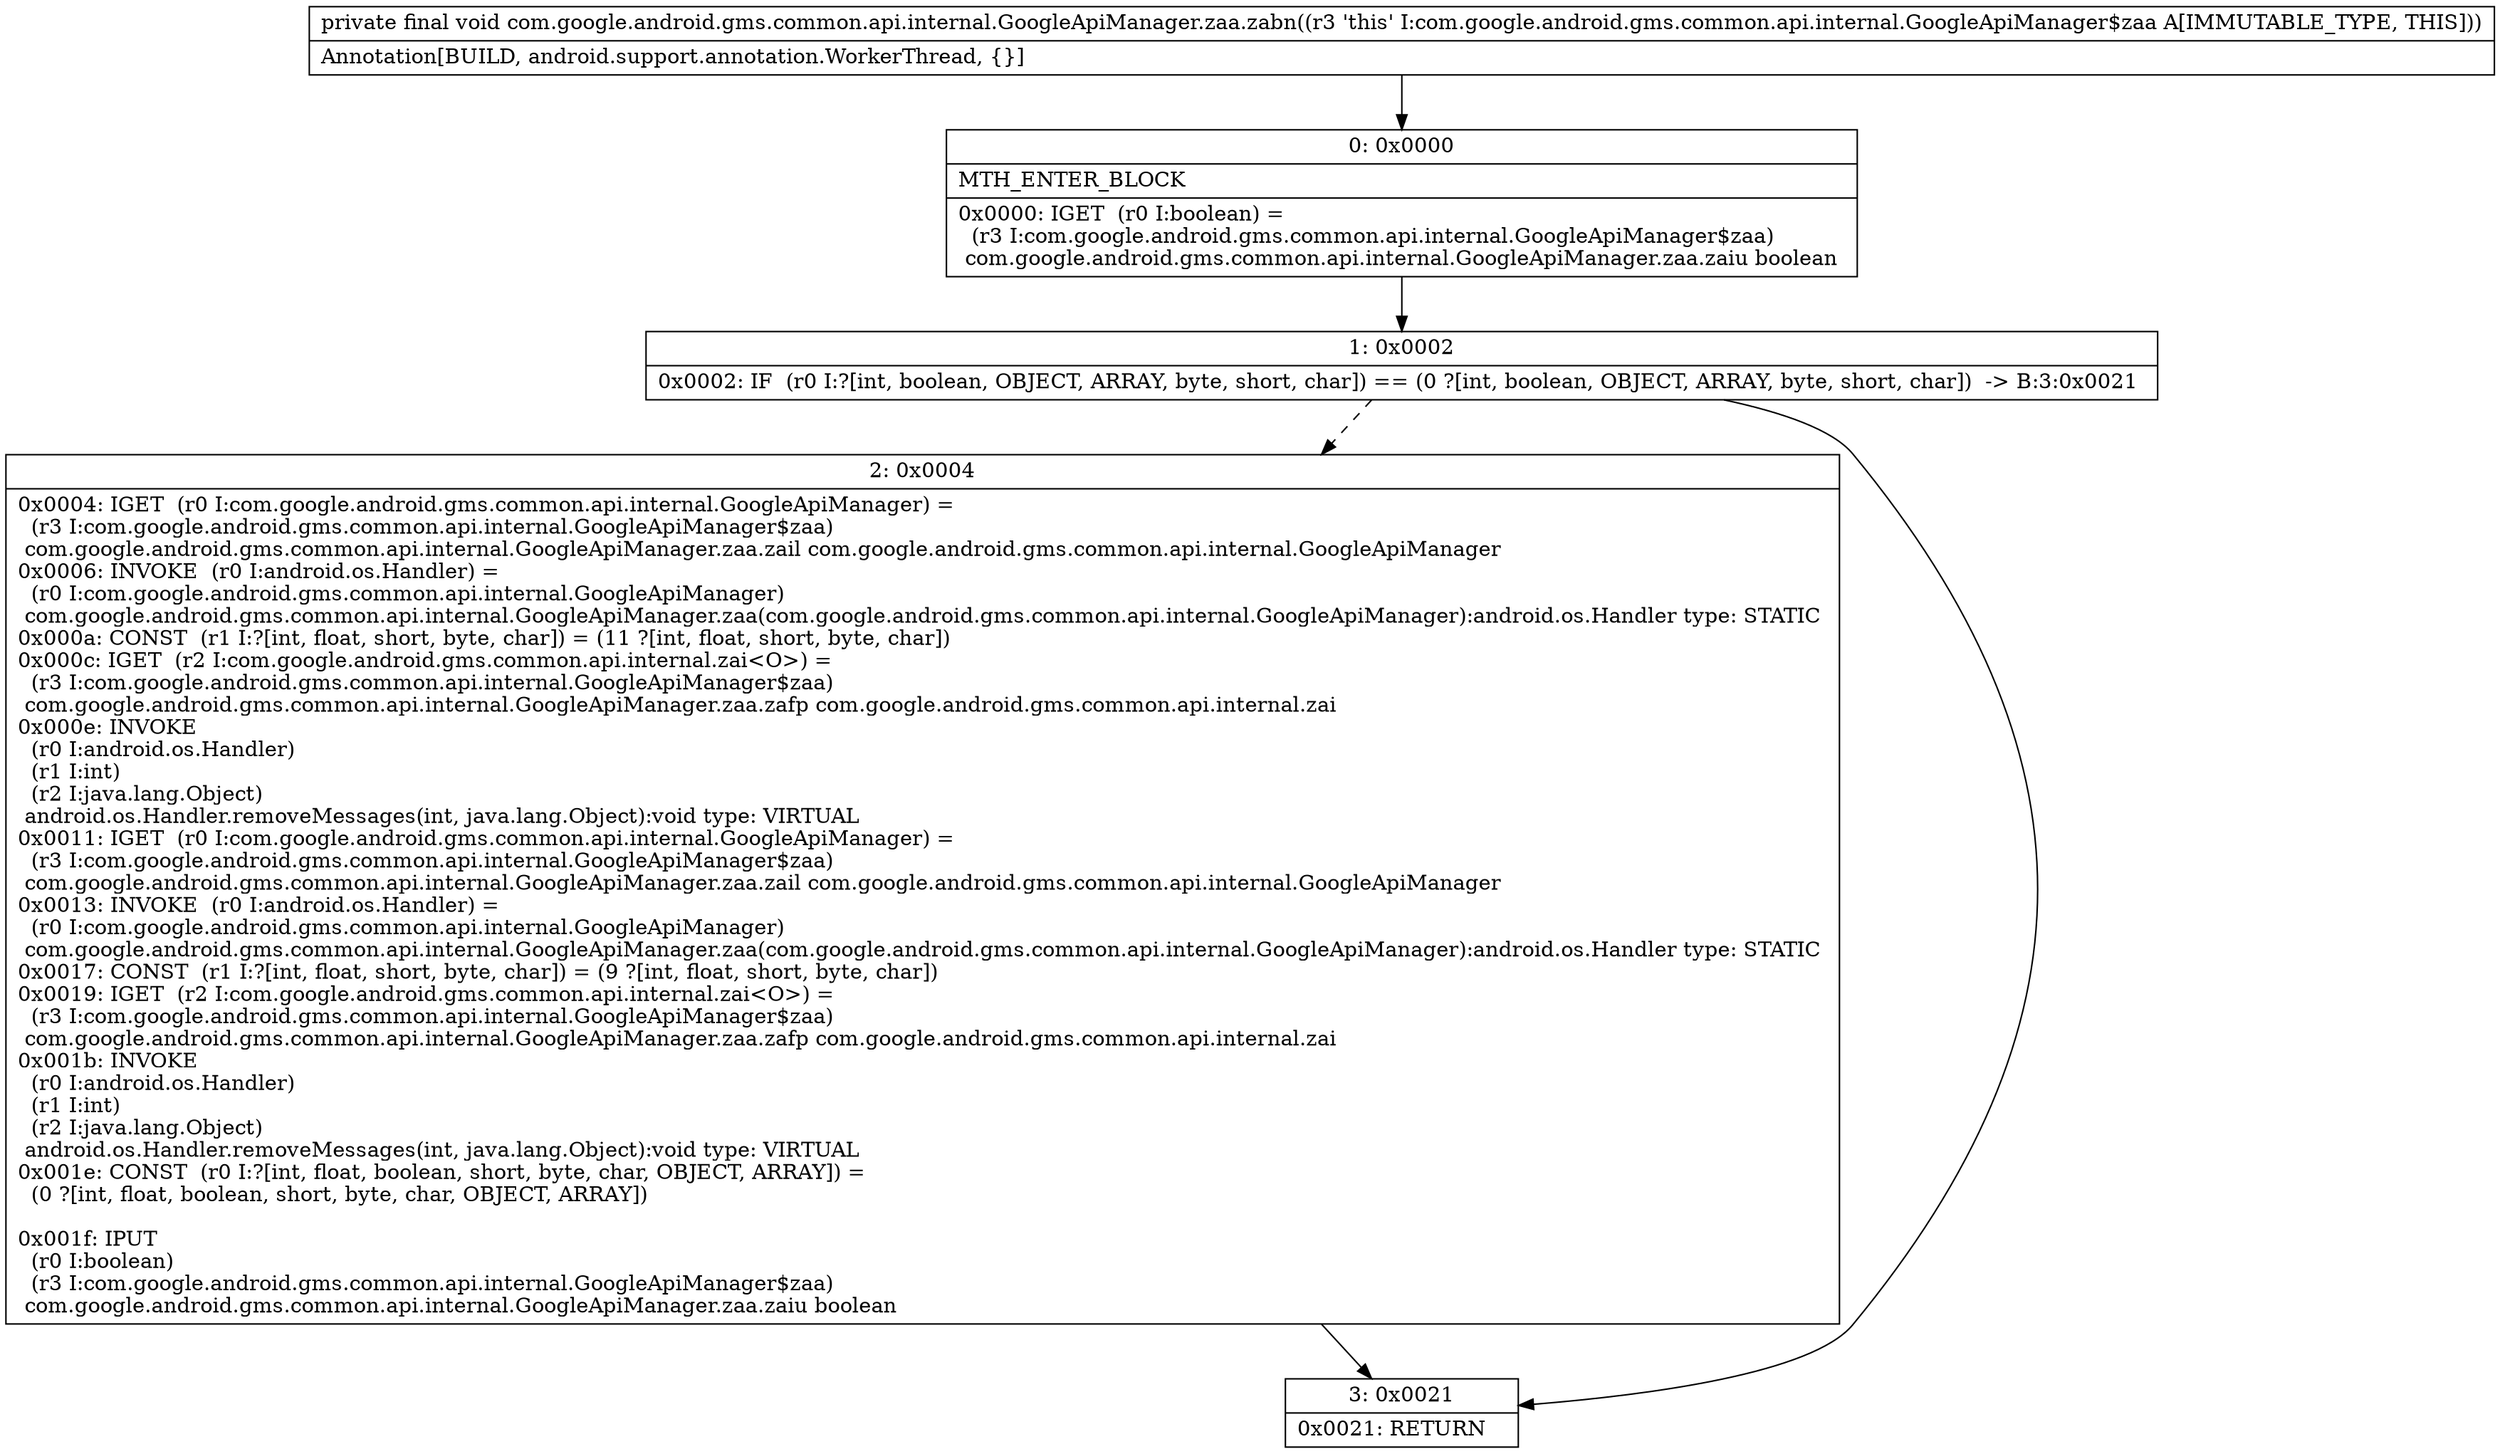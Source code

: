 digraph "CFG forcom.google.android.gms.common.api.internal.GoogleApiManager.zaa.zabn()V" {
Node_0 [shape=record,label="{0\:\ 0x0000|MTH_ENTER_BLOCK\l|0x0000: IGET  (r0 I:boolean) = \l  (r3 I:com.google.android.gms.common.api.internal.GoogleApiManager$zaa)\l com.google.android.gms.common.api.internal.GoogleApiManager.zaa.zaiu boolean \l}"];
Node_1 [shape=record,label="{1\:\ 0x0002|0x0002: IF  (r0 I:?[int, boolean, OBJECT, ARRAY, byte, short, char]) == (0 ?[int, boolean, OBJECT, ARRAY, byte, short, char])  \-\> B:3:0x0021 \l}"];
Node_2 [shape=record,label="{2\:\ 0x0004|0x0004: IGET  (r0 I:com.google.android.gms.common.api.internal.GoogleApiManager) = \l  (r3 I:com.google.android.gms.common.api.internal.GoogleApiManager$zaa)\l com.google.android.gms.common.api.internal.GoogleApiManager.zaa.zail com.google.android.gms.common.api.internal.GoogleApiManager \l0x0006: INVOKE  (r0 I:android.os.Handler) = \l  (r0 I:com.google.android.gms.common.api.internal.GoogleApiManager)\l com.google.android.gms.common.api.internal.GoogleApiManager.zaa(com.google.android.gms.common.api.internal.GoogleApiManager):android.os.Handler type: STATIC \l0x000a: CONST  (r1 I:?[int, float, short, byte, char]) = (11 ?[int, float, short, byte, char]) \l0x000c: IGET  (r2 I:com.google.android.gms.common.api.internal.zai\<O\>) = \l  (r3 I:com.google.android.gms.common.api.internal.GoogleApiManager$zaa)\l com.google.android.gms.common.api.internal.GoogleApiManager.zaa.zafp com.google.android.gms.common.api.internal.zai \l0x000e: INVOKE  \l  (r0 I:android.os.Handler)\l  (r1 I:int)\l  (r2 I:java.lang.Object)\l android.os.Handler.removeMessages(int, java.lang.Object):void type: VIRTUAL \l0x0011: IGET  (r0 I:com.google.android.gms.common.api.internal.GoogleApiManager) = \l  (r3 I:com.google.android.gms.common.api.internal.GoogleApiManager$zaa)\l com.google.android.gms.common.api.internal.GoogleApiManager.zaa.zail com.google.android.gms.common.api.internal.GoogleApiManager \l0x0013: INVOKE  (r0 I:android.os.Handler) = \l  (r0 I:com.google.android.gms.common.api.internal.GoogleApiManager)\l com.google.android.gms.common.api.internal.GoogleApiManager.zaa(com.google.android.gms.common.api.internal.GoogleApiManager):android.os.Handler type: STATIC \l0x0017: CONST  (r1 I:?[int, float, short, byte, char]) = (9 ?[int, float, short, byte, char]) \l0x0019: IGET  (r2 I:com.google.android.gms.common.api.internal.zai\<O\>) = \l  (r3 I:com.google.android.gms.common.api.internal.GoogleApiManager$zaa)\l com.google.android.gms.common.api.internal.GoogleApiManager.zaa.zafp com.google.android.gms.common.api.internal.zai \l0x001b: INVOKE  \l  (r0 I:android.os.Handler)\l  (r1 I:int)\l  (r2 I:java.lang.Object)\l android.os.Handler.removeMessages(int, java.lang.Object):void type: VIRTUAL \l0x001e: CONST  (r0 I:?[int, float, boolean, short, byte, char, OBJECT, ARRAY]) = \l  (0 ?[int, float, boolean, short, byte, char, OBJECT, ARRAY])\l \l0x001f: IPUT  \l  (r0 I:boolean)\l  (r3 I:com.google.android.gms.common.api.internal.GoogleApiManager$zaa)\l com.google.android.gms.common.api.internal.GoogleApiManager.zaa.zaiu boolean \l}"];
Node_3 [shape=record,label="{3\:\ 0x0021|0x0021: RETURN   \l}"];
MethodNode[shape=record,label="{private final void com.google.android.gms.common.api.internal.GoogleApiManager.zaa.zabn((r3 'this' I:com.google.android.gms.common.api.internal.GoogleApiManager$zaa A[IMMUTABLE_TYPE, THIS]))  | Annotation[BUILD, android.support.annotation.WorkerThread, \{\}]\l}"];
MethodNode -> Node_0;
Node_0 -> Node_1;
Node_1 -> Node_2[style=dashed];
Node_1 -> Node_3;
Node_2 -> Node_3;
}

